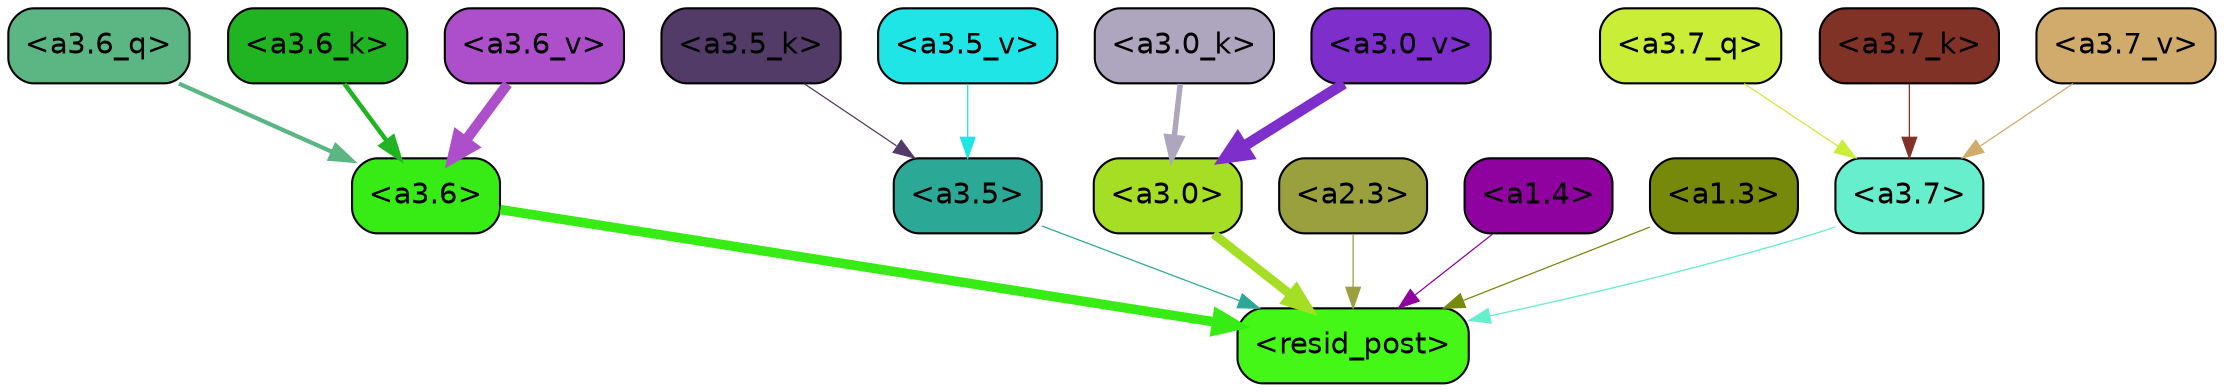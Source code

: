 strict digraph "" {
	graph [bgcolor=transparent,
		layout=dot,
		overlap=false,
		splines=true
	];
	"<a3.7>"	[color=black,
		fillcolor="#67eecc",
		fontname=Helvetica,
		shape=box,
		style="filled, rounded"];
	"<resid_post>"	[color=black,
		fillcolor="#44f717",
		fontname=Helvetica,
		shape=box,
		style="filled, rounded"];
	"<a3.7>" -> "<resid_post>"	[color="#67eecc",
		penwidth=0.6239100098609924];
	"<a3.6>"	[color=black,
		fillcolor="#37ec15",
		fontname=Helvetica,
		shape=box,
		style="filled, rounded"];
	"<a3.6>" -> "<resid_post>"	[color="#37ec15",
		penwidth=4.569062113761902];
	"<a3.5>"	[color=black,
		fillcolor="#2ba996",
		fontname=Helvetica,
		shape=box,
		style="filled, rounded"];
	"<a3.5>" -> "<resid_post>"	[color="#2ba996",
		penwidth=0.6];
	"<a3.0>"	[color=black,
		fillcolor="#a5de25",
		fontname=Helvetica,
		shape=box,
		style="filled, rounded"];
	"<a3.0>" -> "<resid_post>"	[color="#a5de25",
		penwidth=4.283544182777405];
	"<a2.3>"	[color=black,
		fillcolor="#9ba03e",
		fontname=Helvetica,
		shape=box,
		style="filled, rounded"];
	"<a2.3>" -> "<resid_post>"	[color="#9ba03e",
		penwidth=0.6];
	"<a1.4>"	[color=black,
		fillcolor="#90029f",
		fontname=Helvetica,
		shape=box,
		style="filled, rounded"];
	"<a1.4>" -> "<resid_post>"	[color="#90029f",
		penwidth=0.6];
	"<a1.3>"	[color=black,
		fillcolor="#77890a",
		fontname=Helvetica,
		shape=box,
		style="filled, rounded"];
	"<a1.3>" -> "<resid_post>"	[color="#77890a",
		penwidth=0.6];
	"<a3.7_q>"	[color=black,
		fillcolor="#caed37",
		fontname=Helvetica,
		shape=box,
		style="filled, rounded"];
	"<a3.7_q>" -> "<a3.7>"	[color="#caed37",
		penwidth=0.6];
	"<a3.6_q>"	[color=black,
		fillcolor="#5cb684",
		fontname=Helvetica,
		shape=box,
		style="filled, rounded"];
	"<a3.6_q>" -> "<a3.6>"	[color="#5cb684",
		penwidth=2.0347584784030914];
	"<a3.7_k>"	[color=black,
		fillcolor="#813227",
		fontname=Helvetica,
		shape=box,
		style="filled, rounded"];
	"<a3.7_k>" -> "<a3.7>"	[color="#813227",
		penwidth=0.6];
	"<a3.6_k>"	[color=black,
		fillcolor="#21b422",
		fontname=Helvetica,
		shape=box,
		style="filled, rounded"];
	"<a3.6_k>" -> "<a3.6>"	[color="#21b422",
		penwidth=2.1760786175727844];
	"<a3.5_k>"	[color=black,
		fillcolor="#523b66",
		fontname=Helvetica,
		shape=box,
		style="filled, rounded"];
	"<a3.5_k>" -> "<a3.5>"	[color="#523b66",
		penwidth=0.6];
	"<a3.0_k>"	[color=black,
		fillcolor="#aea5bf",
		fontname=Helvetica,
		shape=box,
		style="filled, rounded"];
	"<a3.0_k>" -> "<a3.0>"	[color="#aea5bf",
		penwidth=2.632905662059784];
	"<a3.7_v>"	[color=black,
		fillcolor="#d1ab6b",
		fontname=Helvetica,
		shape=box,
		style="filled, rounded"];
	"<a3.7_v>" -> "<a3.7>"	[color="#d1ab6b",
		penwidth=0.6];
	"<a3.6_v>"	[color=black,
		fillcolor="#ad4fcb",
		fontname=Helvetica,
		shape=box,
		style="filled, rounded"];
	"<a3.6_v>" -> "<a3.6>"	[color="#ad4fcb",
		penwidth=4.981305837631226];
	"<a3.5_v>"	[color=black,
		fillcolor="#1fe5e6",
		fontname=Helvetica,
		shape=box,
		style="filled, rounded"];
	"<a3.5_v>" -> "<a3.5>"	[color="#1fe5e6",
		penwidth=0.6];
	"<a3.0_v>"	[color=black,
		fillcolor="#7d2ecb",
		fontname=Helvetica,
		shape=box,
		style="filled, rounded"];
	"<a3.0_v>" -> "<a3.0>"	[color="#7d2ecb",
		penwidth=5.168330669403076];
}
